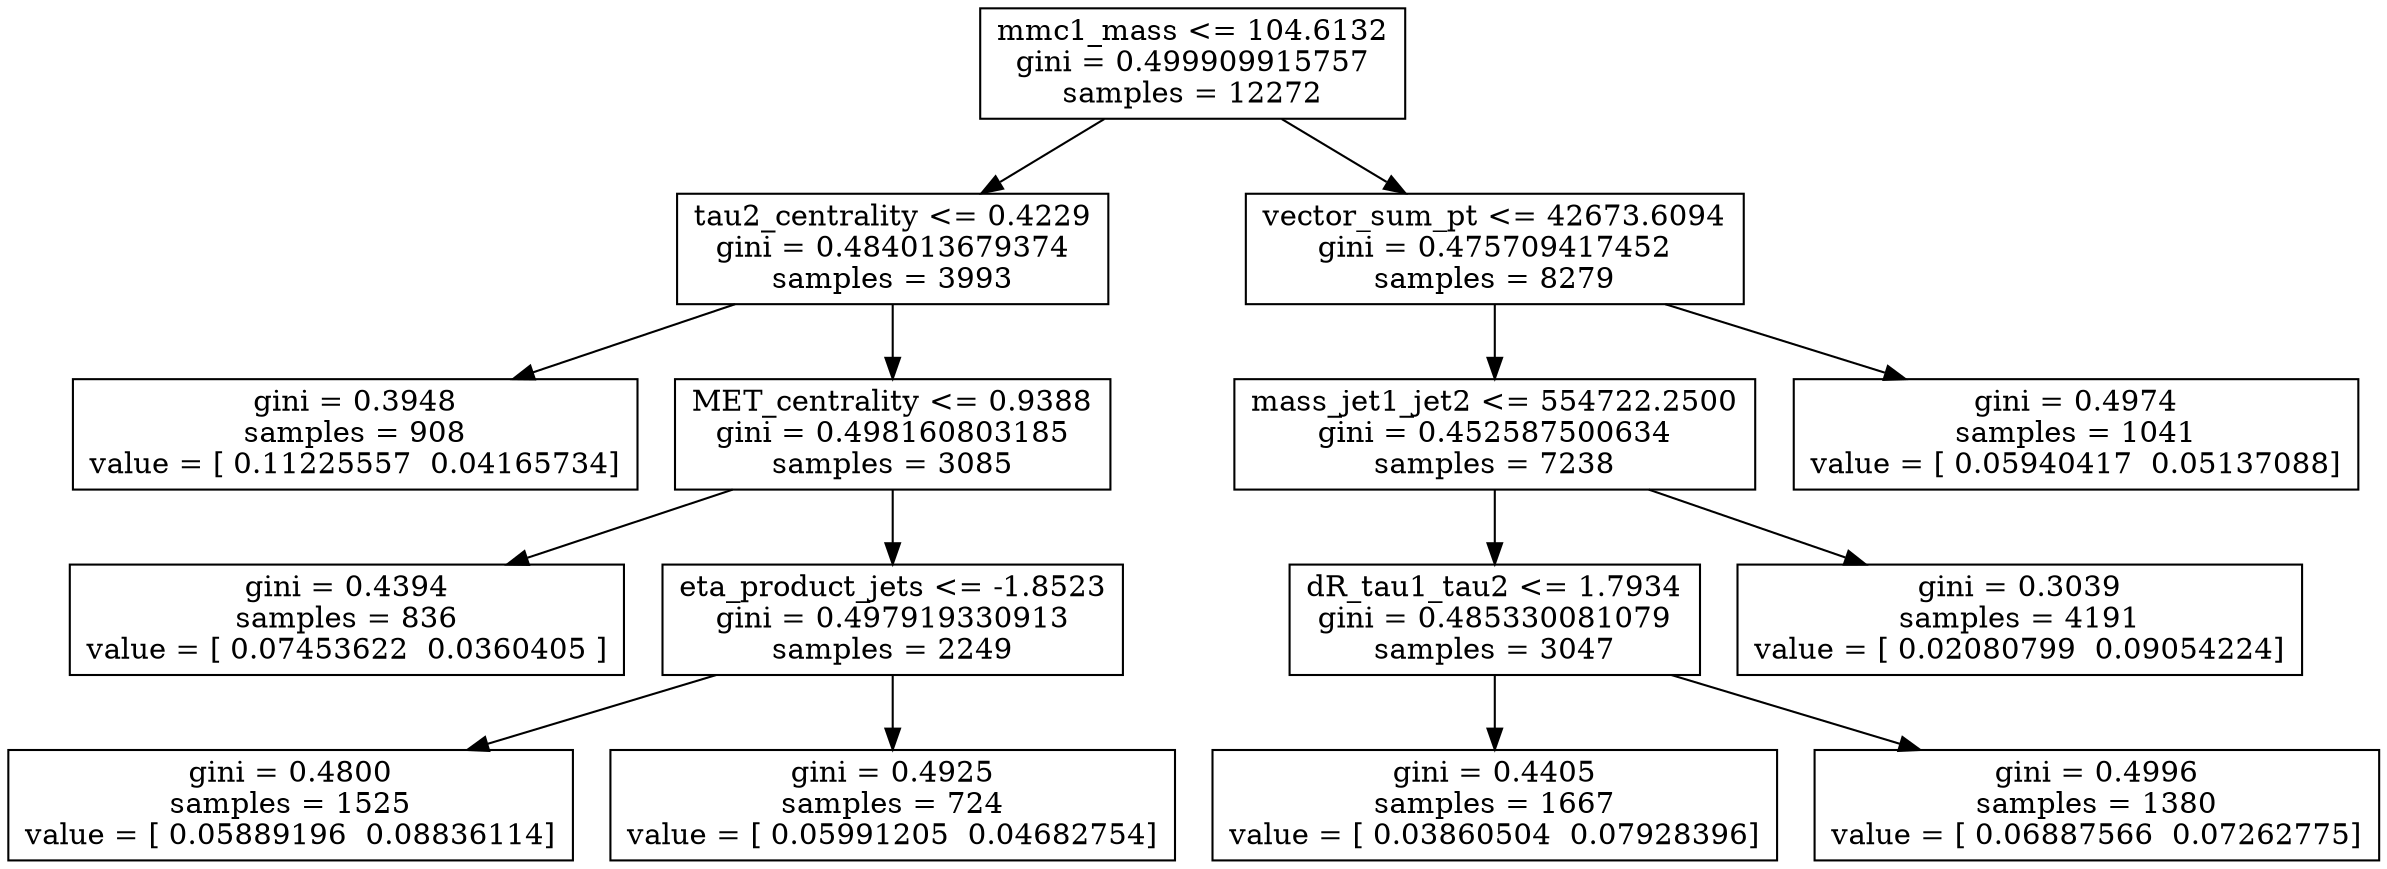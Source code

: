 digraph Tree {
0 [label="mmc1_mass <= 104.6132\ngini = 0.499909915757\nsamples = 12272", shape="box"] ;
1 [label="tau2_centrality <= 0.4229\ngini = 0.484013679374\nsamples = 3993", shape="box"] ;
0 -> 1 ;
2 [label="gini = 0.3948\nsamples = 908\nvalue = [ 0.11225557  0.04165734]", shape="box"] ;
1 -> 2 ;
3 [label="MET_centrality <= 0.9388\ngini = 0.498160803185\nsamples = 3085", shape="box"] ;
1 -> 3 ;
4 [label="gini = 0.4394\nsamples = 836\nvalue = [ 0.07453622  0.0360405 ]", shape="box"] ;
3 -> 4 ;
5 [label="eta_product_jets <= -1.8523\ngini = 0.497919330913\nsamples = 2249", shape="box"] ;
3 -> 5 ;
6 [label="gini = 0.4800\nsamples = 1525\nvalue = [ 0.05889196  0.08836114]", shape="box"] ;
5 -> 6 ;
7 [label="gini = 0.4925\nsamples = 724\nvalue = [ 0.05991205  0.04682754]", shape="box"] ;
5 -> 7 ;
8 [label="vector_sum_pt <= 42673.6094\ngini = 0.475709417452\nsamples = 8279", shape="box"] ;
0 -> 8 ;
9 [label="mass_jet1_jet2 <= 554722.2500\ngini = 0.452587500634\nsamples = 7238", shape="box"] ;
8 -> 9 ;
10 [label="dR_tau1_tau2 <= 1.7934\ngini = 0.485330081079\nsamples = 3047", shape="box"] ;
9 -> 10 ;
11 [label="gini = 0.4405\nsamples = 1667\nvalue = [ 0.03860504  0.07928396]", shape="box"] ;
10 -> 11 ;
12 [label="gini = 0.4996\nsamples = 1380\nvalue = [ 0.06887566  0.07262775]", shape="box"] ;
10 -> 12 ;
13 [label="gini = 0.3039\nsamples = 4191\nvalue = [ 0.02080799  0.09054224]", shape="box"] ;
9 -> 13 ;
14 [label="gini = 0.4974\nsamples = 1041\nvalue = [ 0.05940417  0.05137088]", shape="box"] ;
8 -> 14 ;
}